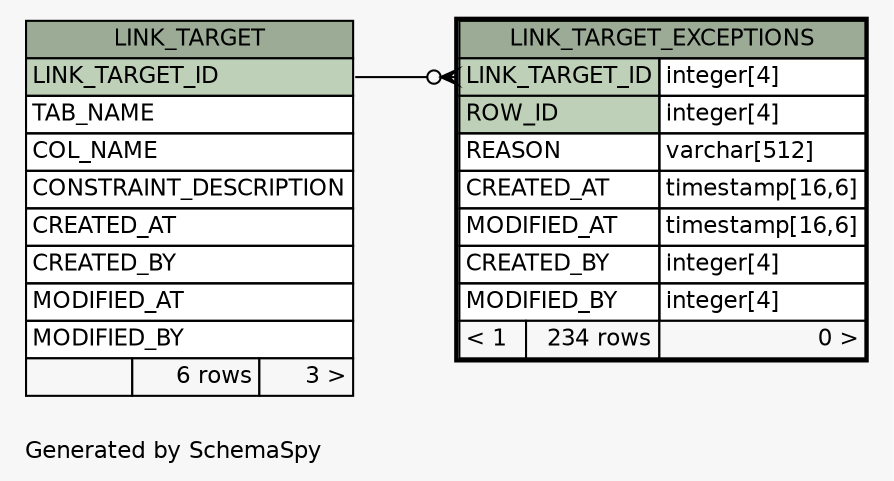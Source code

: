 // dot 2.38.0 on Windows 10 10.0
// SchemaSpy rev Unknown
digraph "oneDegreeRelationshipsDiagram" {
  graph [
    rankdir="RL"
    bgcolor="#f7f7f7"
    label="\nGenerated by SchemaSpy"
    labeljust="l"
    nodesep="0.18"
    ranksep="0.46"
    fontname="Helvetica"
    fontsize="11"
  ];
  node [
    fontname="Helvetica"
    fontsize="11"
    shape="plaintext"
  ];
  edge [
    arrowsize="0.8"
  ];
  "LINK_TARGET_EXCEPTIONS":"LINK_TARGET_ID":w -> "LINK_TARGET":"LINK_TARGET_ID":e [arrowhead=none dir=back arrowtail=crowodot];
  "LINK_TARGET" [
    label=<
    <TABLE BORDER="0" CELLBORDER="1" CELLSPACING="0" BGCOLOR="#ffffff">
      <TR><TD COLSPAN="3" BGCOLOR="#9bab96" ALIGN="CENTER">LINK_TARGET</TD></TR>
      <TR><TD PORT="LINK_TARGET_ID" COLSPAN="3" BGCOLOR="#bed1b8" ALIGN="LEFT">LINK_TARGET_ID</TD></TR>
      <TR><TD PORT="TAB_NAME" COLSPAN="3" ALIGN="LEFT">TAB_NAME</TD></TR>
      <TR><TD PORT="COL_NAME" COLSPAN="3" ALIGN="LEFT">COL_NAME</TD></TR>
      <TR><TD PORT="CONSTRAINT_DESCRIPTION" COLSPAN="3" ALIGN="LEFT">CONSTRAINT_DESCRIPTION</TD></TR>
      <TR><TD PORT="CREATED_AT" COLSPAN="3" ALIGN="LEFT">CREATED_AT</TD></TR>
      <TR><TD PORT="CREATED_BY" COLSPAN="3" ALIGN="LEFT">CREATED_BY</TD></TR>
      <TR><TD PORT="MODIFIED_AT" COLSPAN="3" ALIGN="LEFT">MODIFIED_AT</TD></TR>
      <TR><TD PORT="MODIFIED_BY" COLSPAN="3" ALIGN="LEFT">MODIFIED_BY</TD></TR>
      <TR><TD ALIGN="LEFT" BGCOLOR="#f7f7f7">  </TD><TD ALIGN="RIGHT" BGCOLOR="#f7f7f7">6 rows</TD><TD ALIGN="RIGHT" BGCOLOR="#f7f7f7">3 &gt;</TD></TR>
    </TABLE>>
    URL="LINK_TARGET.html"
    tooltip="LINK_TARGET"
  ];
  "LINK_TARGET_EXCEPTIONS" [
    label=<
    <TABLE BORDER="2" CELLBORDER="1" CELLSPACING="0" BGCOLOR="#ffffff">
      <TR><TD COLSPAN="3" BGCOLOR="#9bab96" ALIGN="CENTER">LINK_TARGET_EXCEPTIONS</TD></TR>
      <TR><TD PORT="LINK_TARGET_ID" COLSPAN="2" BGCOLOR="#bed1b8" ALIGN="LEFT">LINK_TARGET_ID</TD><TD PORT="LINK_TARGET_ID.type" ALIGN="LEFT">integer[4]</TD></TR>
      <TR><TD PORT="ROW_ID" COLSPAN="2" BGCOLOR="#bed1b8" ALIGN="LEFT">ROW_ID</TD><TD PORT="ROW_ID.type" ALIGN="LEFT">integer[4]</TD></TR>
      <TR><TD PORT="REASON" COLSPAN="2" ALIGN="LEFT">REASON</TD><TD PORT="REASON.type" ALIGN="LEFT">varchar[512]</TD></TR>
      <TR><TD PORT="CREATED_AT" COLSPAN="2" ALIGN="LEFT">CREATED_AT</TD><TD PORT="CREATED_AT.type" ALIGN="LEFT">timestamp[16,6]</TD></TR>
      <TR><TD PORT="MODIFIED_AT" COLSPAN="2" ALIGN="LEFT">MODIFIED_AT</TD><TD PORT="MODIFIED_AT.type" ALIGN="LEFT">timestamp[16,6]</TD></TR>
      <TR><TD PORT="CREATED_BY" COLSPAN="2" ALIGN="LEFT">CREATED_BY</TD><TD PORT="CREATED_BY.type" ALIGN="LEFT">integer[4]</TD></TR>
      <TR><TD PORT="MODIFIED_BY" COLSPAN="2" ALIGN="LEFT">MODIFIED_BY</TD><TD PORT="MODIFIED_BY.type" ALIGN="LEFT">integer[4]</TD></TR>
      <TR><TD ALIGN="LEFT" BGCOLOR="#f7f7f7">&lt; 1</TD><TD ALIGN="RIGHT" BGCOLOR="#f7f7f7">234 rows</TD><TD ALIGN="RIGHT" BGCOLOR="#f7f7f7">0 &gt;</TD></TR>
    </TABLE>>
    URL="LINK_TARGET_EXCEPTIONS.html"
    tooltip="LINK_TARGET_EXCEPTIONS"
  ];
}
